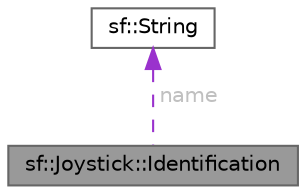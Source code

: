 digraph "sf::Joystick::Identification"
{
 // LATEX_PDF_SIZE
  bgcolor="transparent";
  edge [fontname=Helvetica,fontsize=10,labelfontname=Helvetica,labelfontsize=10];
  node [fontname=Helvetica,fontsize=10,shape=box,height=0.2,width=0.4];
  Node1 [id="Node000001",label="sf::Joystick::Identification",height=0.2,width=0.4,color="gray40", fillcolor="grey60", style="filled", fontcolor="black",tooltip="Structure holding a joystick's identification."];
  Node2 -> Node1 [id="edge1_Node000001_Node000002",dir="back",color="darkorchid3",style="dashed",tooltip=" ",label=" name",fontcolor="grey" ];
  Node2 [id="Node000002",label="sf::String",height=0.2,width=0.4,color="gray40", fillcolor="white", style="filled",URL="$classsf_1_1_string.html",tooltip="Utility string class that automatically handles conversions between types and encodings."];
}
